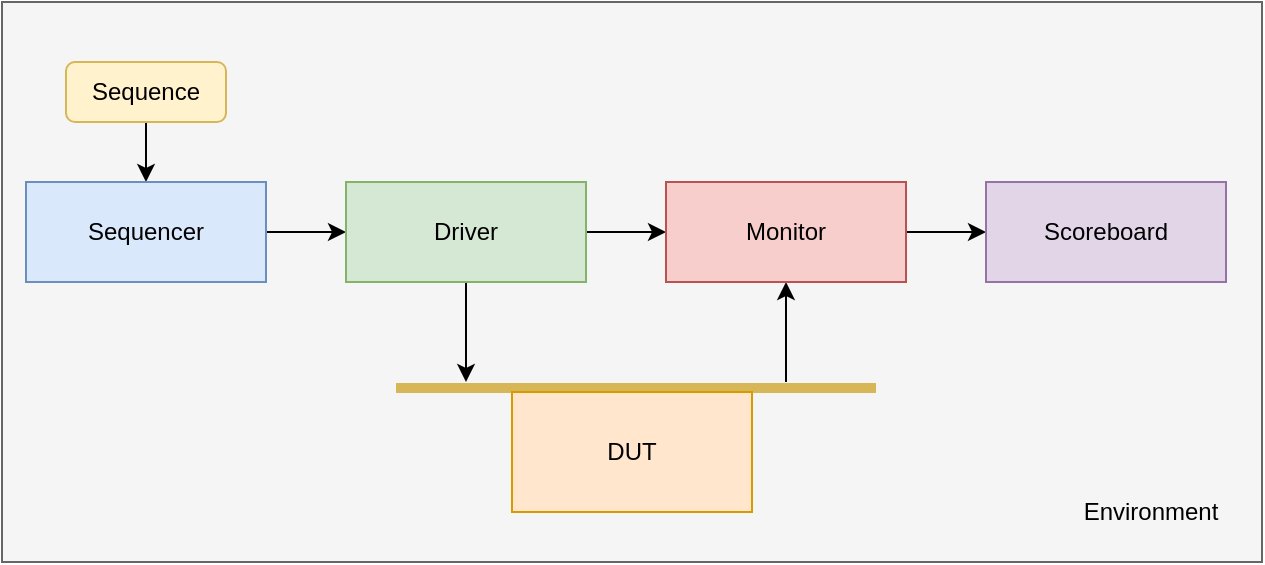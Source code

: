 <mxfile version="26.2.14">
  <diagram name="第 1 页" id="5Lg5MpXRoIuz0EuKUf0O">
    <mxGraphModel dx="679" dy="459" grid="1" gridSize="10" guides="1" tooltips="1" connect="1" arrows="1" fold="1" page="1" pageScale="1" pageWidth="827" pageHeight="1169" math="0" shadow="0">
      <root>
        <mxCell id="0" />
        <mxCell id="1" parent="0" />
        <mxCell id="Zr-1xLVt4nIwazJj980S-26" value="" style="rounded=0;whiteSpace=wrap;html=1;fillColor=#f5f5f5;fontColor=#333333;strokeColor=#666666;" vertex="1" parent="1">
          <mxGeometry x="208" y="170" width="630" height="280" as="geometry" />
        </mxCell>
        <mxCell id="Zr-1xLVt4nIwazJj980S-9" style="edgeStyle=orthogonalEdgeStyle;rounded=0;orthogonalLoop=1;jettySize=auto;html=1;entryX=0.5;entryY=0;entryDx=0;entryDy=0;" edge="1" parent="1" source="Zr-1xLVt4nIwazJj980S-2" target="Zr-1xLVt4nIwazJj980S-3">
          <mxGeometry relative="1" as="geometry" />
        </mxCell>
        <mxCell id="Zr-1xLVt4nIwazJj980S-2" value="Sequence" style="rounded=1;whiteSpace=wrap;html=1;fillColor=#fff2cc;strokeColor=#d6b656;" vertex="1" parent="1">
          <mxGeometry x="240" y="200" width="80" height="30" as="geometry" />
        </mxCell>
        <mxCell id="Zr-1xLVt4nIwazJj980S-10" style="edgeStyle=orthogonalEdgeStyle;rounded=0;orthogonalLoop=1;jettySize=auto;html=1;entryX=0;entryY=0.5;entryDx=0;entryDy=0;" edge="1" parent="1" source="Zr-1xLVt4nIwazJj980S-3" target="Zr-1xLVt4nIwazJj980S-7">
          <mxGeometry relative="1" as="geometry" />
        </mxCell>
        <mxCell id="Zr-1xLVt4nIwazJj980S-3" value="Sequencer" style="rounded=0;whiteSpace=wrap;html=1;fillColor=#dae8fc;strokeColor=#6c8ebf;" vertex="1" parent="1">
          <mxGeometry x="220" y="260" width="120" height="50" as="geometry" />
        </mxCell>
        <mxCell id="Zr-1xLVt4nIwazJj980S-12" value="" style="edgeStyle=orthogonalEdgeStyle;rounded=0;orthogonalLoop=1;jettySize=auto;html=1;" edge="1" parent="1" source="Zr-1xLVt4nIwazJj980S-7" target="Zr-1xLVt4nIwazJj980S-11">
          <mxGeometry relative="1" as="geometry" />
        </mxCell>
        <mxCell id="Zr-1xLVt4nIwazJj980S-19" style="edgeStyle=orthogonalEdgeStyle;rounded=0;orthogonalLoop=1;jettySize=auto;html=1;" edge="1" parent="1" source="Zr-1xLVt4nIwazJj980S-7">
          <mxGeometry relative="1" as="geometry">
            <mxPoint x="440" y="360" as="targetPoint" />
          </mxGeometry>
        </mxCell>
        <mxCell id="Zr-1xLVt4nIwazJj980S-7" value="Driver" style="rounded=0;whiteSpace=wrap;html=1;fillColor=#d5e8d4;strokeColor=#82b366;" vertex="1" parent="1">
          <mxGeometry x="380" y="260" width="120" height="50" as="geometry" />
        </mxCell>
        <mxCell id="Zr-1xLVt4nIwazJj980S-16" value="" style="edgeStyle=orthogonalEdgeStyle;rounded=0;orthogonalLoop=1;jettySize=auto;html=1;" edge="1" parent="1" source="Zr-1xLVt4nIwazJj980S-11" target="Zr-1xLVt4nIwazJj980S-15">
          <mxGeometry relative="1" as="geometry" />
        </mxCell>
        <mxCell id="Zr-1xLVt4nIwazJj980S-20" style="edgeStyle=orthogonalEdgeStyle;rounded=0;orthogonalLoop=1;jettySize=auto;html=1;endArrow=none;endFill=1;startFill=1;startArrow=classic;" edge="1" parent="1" source="Zr-1xLVt4nIwazJj980S-11">
          <mxGeometry relative="1" as="geometry">
            <mxPoint x="600" y="360" as="targetPoint" />
          </mxGeometry>
        </mxCell>
        <mxCell id="Zr-1xLVt4nIwazJj980S-11" value="Monitor" style="rounded=0;whiteSpace=wrap;html=1;fillColor=#f8cecc;strokeColor=#b85450;" vertex="1" parent="1">
          <mxGeometry x="540" y="260" width="120" height="50" as="geometry" />
        </mxCell>
        <mxCell id="Zr-1xLVt4nIwazJj980S-15" value="Scoreboard" style="rounded=0;whiteSpace=wrap;html=1;fillColor=#e1d5e7;strokeColor=#9673a6;" vertex="1" parent="1">
          <mxGeometry x="700" y="260" width="120" height="50" as="geometry" />
        </mxCell>
        <mxCell id="Zr-1xLVt4nIwazJj980S-17" value="" style="endArrow=none;html=1;rounded=0;strokeWidth=5;fillColor=#fff2cc;strokeColor=#d6b656;" edge="1" parent="1">
          <mxGeometry width="50" height="50" relative="1" as="geometry">
            <mxPoint x="405" y="363" as="sourcePoint" />
            <mxPoint x="645" y="363" as="targetPoint" />
          </mxGeometry>
        </mxCell>
        <mxCell id="Zr-1xLVt4nIwazJj980S-21" value="DUT" style="rounded=0;whiteSpace=wrap;html=1;fillColor=#ffe6cc;strokeColor=#d79b00;" vertex="1" parent="1">
          <mxGeometry x="463" y="365" width="120" height="60" as="geometry" />
        </mxCell>
        <mxCell id="Zr-1xLVt4nIwazJj980S-28" value="Environment" style="text;html=1;align=center;verticalAlign=middle;resizable=0;points=[];autosize=1;strokeColor=none;fillColor=none;" vertex="1" parent="1">
          <mxGeometry x="737" y="410" width="90" height="30" as="geometry" />
        </mxCell>
      </root>
    </mxGraphModel>
  </diagram>
</mxfile>
